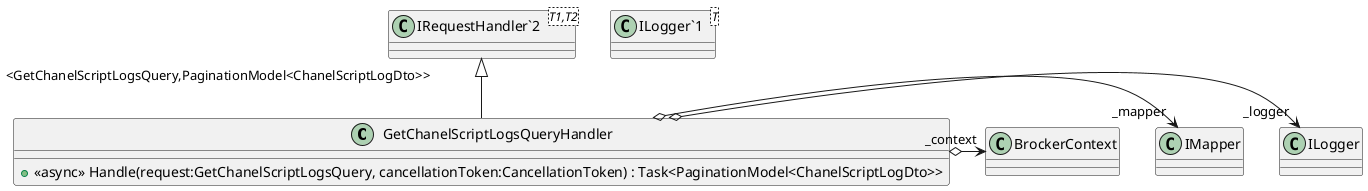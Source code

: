 @startuml
class GetChanelScriptLogsQueryHandler {
    + <<async>> Handle(request:GetChanelScriptLogsQuery, cancellationToken:CancellationToken) : Task<PaginationModel<ChanelScriptLogDto>>
}
class "ILogger`1"<T> {
}
class "IRequestHandler`2"<T1,T2> {
}
"IRequestHandler`2" "<GetChanelScriptLogsQuery,PaginationModel<ChanelScriptLogDto>>" <|-- GetChanelScriptLogsQueryHandler
GetChanelScriptLogsQueryHandler o-> "_logger" ILogger
GetChanelScriptLogsQueryHandler o-> "_mapper" IMapper
GetChanelScriptLogsQueryHandler o-> "_context" BrockerContext
@enduml
